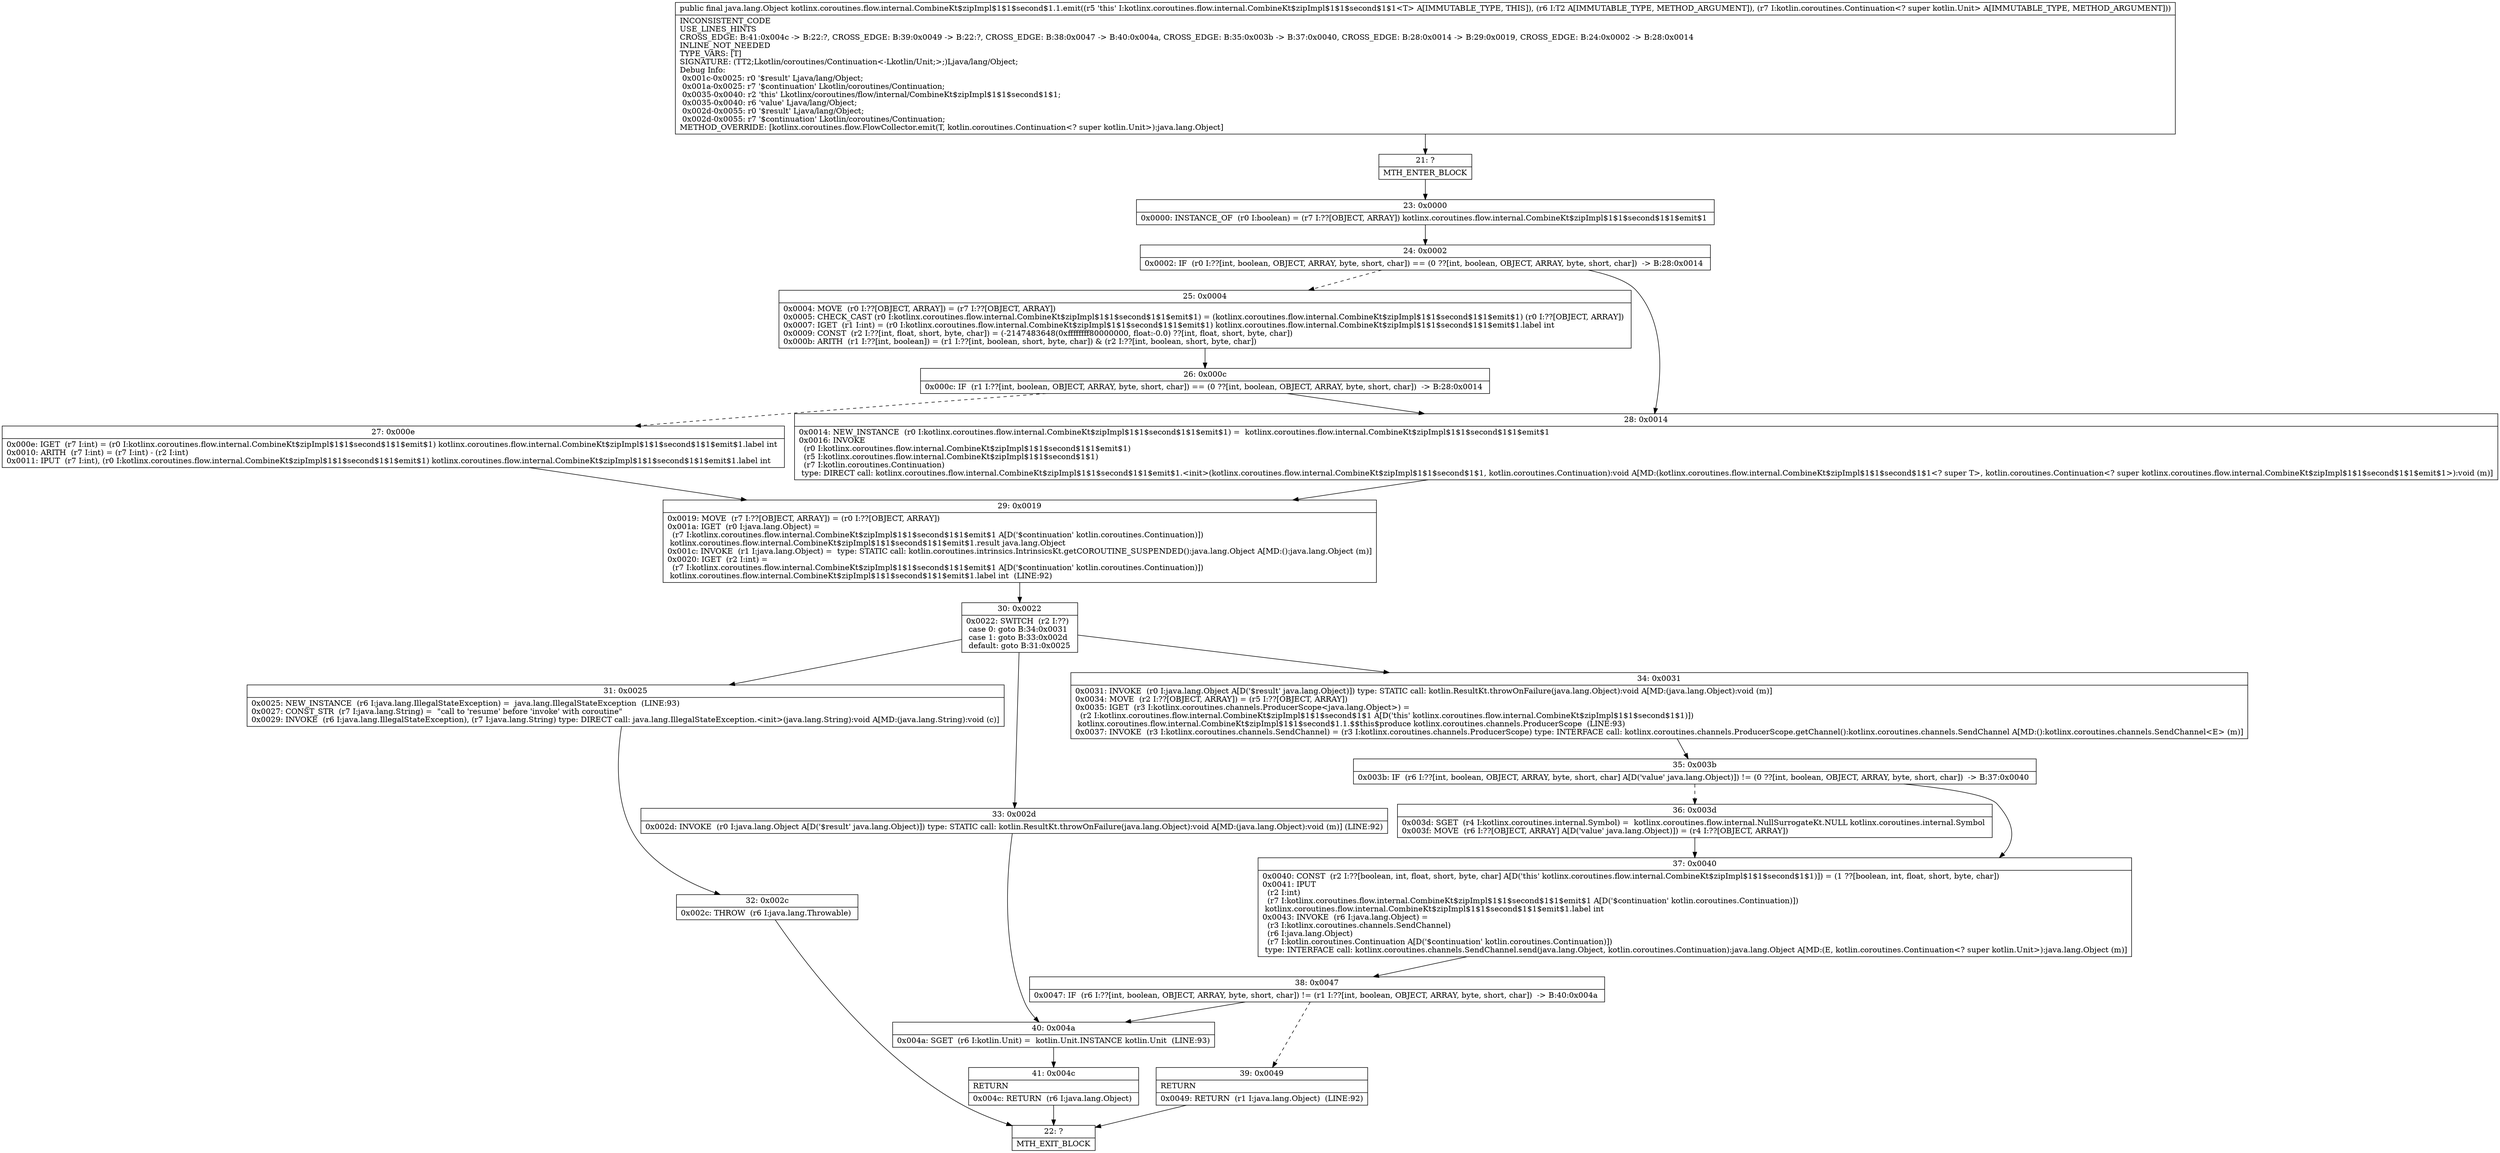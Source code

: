 digraph "CFG forkotlinx.coroutines.flow.internal.CombineKt$zipImpl$1$1$second$1.1.emit(Ljava\/lang\/Object;Lkotlin\/coroutines\/Continuation;)Ljava\/lang\/Object;" {
Node_21 [shape=record,label="{21\:\ ?|MTH_ENTER_BLOCK\l}"];
Node_23 [shape=record,label="{23\:\ 0x0000|0x0000: INSTANCE_OF  (r0 I:boolean) = (r7 I:??[OBJECT, ARRAY]) kotlinx.coroutines.flow.internal.CombineKt$zipImpl$1$1$second$1$1$emit$1 \l}"];
Node_24 [shape=record,label="{24\:\ 0x0002|0x0002: IF  (r0 I:??[int, boolean, OBJECT, ARRAY, byte, short, char]) == (0 ??[int, boolean, OBJECT, ARRAY, byte, short, char])  \-\> B:28:0x0014 \l}"];
Node_25 [shape=record,label="{25\:\ 0x0004|0x0004: MOVE  (r0 I:??[OBJECT, ARRAY]) = (r7 I:??[OBJECT, ARRAY]) \l0x0005: CHECK_CAST (r0 I:kotlinx.coroutines.flow.internal.CombineKt$zipImpl$1$1$second$1$1$emit$1) = (kotlinx.coroutines.flow.internal.CombineKt$zipImpl$1$1$second$1$1$emit$1) (r0 I:??[OBJECT, ARRAY]) \l0x0007: IGET  (r1 I:int) = (r0 I:kotlinx.coroutines.flow.internal.CombineKt$zipImpl$1$1$second$1$1$emit$1) kotlinx.coroutines.flow.internal.CombineKt$zipImpl$1$1$second$1$1$emit$1.label int \l0x0009: CONST  (r2 I:??[int, float, short, byte, char]) = (\-2147483648(0xffffffff80000000, float:\-0.0) ??[int, float, short, byte, char]) \l0x000b: ARITH  (r1 I:??[int, boolean]) = (r1 I:??[int, boolean, short, byte, char]) & (r2 I:??[int, boolean, short, byte, char]) \l}"];
Node_26 [shape=record,label="{26\:\ 0x000c|0x000c: IF  (r1 I:??[int, boolean, OBJECT, ARRAY, byte, short, char]) == (0 ??[int, boolean, OBJECT, ARRAY, byte, short, char])  \-\> B:28:0x0014 \l}"];
Node_27 [shape=record,label="{27\:\ 0x000e|0x000e: IGET  (r7 I:int) = (r0 I:kotlinx.coroutines.flow.internal.CombineKt$zipImpl$1$1$second$1$1$emit$1) kotlinx.coroutines.flow.internal.CombineKt$zipImpl$1$1$second$1$1$emit$1.label int \l0x0010: ARITH  (r7 I:int) = (r7 I:int) \- (r2 I:int) \l0x0011: IPUT  (r7 I:int), (r0 I:kotlinx.coroutines.flow.internal.CombineKt$zipImpl$1$1$second$1$1$emit$1) kotlinx.coroutines.flow.internal.CombineKt$zipImpl$1$1$second$1$1$emit$1.label int \l}"];
Node_29 [shape=record,label="{29\:\ 0x0019|0x0019: MOVE  (r7 I:??[OBJECT, ARRAY]) = (r0 I:??[OBJECT, ARRAY]) \l0x001a: IGET  (r0 I:java.lang.Object) = \l  (r7 I:kotlinx.coroutines.flow.internal.CombineKt$zipImpl$1$1$second$1$1$emit$1 A[D('$continuation' kotlin.coroutines.Continuation)])\l kotlinx.coroutines.flow.internal.CombineKt$zipImpl$1$1$second$1$1$emit$1.result java.lang.Object \l0x001c: INVOKE  (r1 I:java.lang.Object) =  type: STATIC call: kotlin.coroutines.intrinsics.IntrinsicsKt.getCOROUTINE_SUSPENDED():java.lang.Object A[MD:():java.lang.Object (m)]\l0x0020: IGET  (r2 I:int) = \l  (r7 I:kotlinx.coroutines.flow.internal.CombineKt$zipImpl$1$1$second$1$1$emit$1 A[D('$continuation' kotlin.coroutines.Continuation)])\l kotlinx.coroutines.flow.internal.CombineKt$zipImpl$1$1$second$1$1$emit$1.label int  (LINE:92)\l}"];
Node_30 [shape=record,label="{30\:\ 0x0022|0x0022: SWITCH  (r2 I:??)\l case 0: goto B:34:0x0031\l case 1: goto B:33:0x002d\l default: goto B:31:0x0025 \l}"];
Node_31 [shape=record,label="{31\:\ 0x0025|0x0025: NEW_INSTANCE  (r6 I:java.lang.IllegalStateException) =  java.lang.IllegalStateException  (LINE:93)\l0x0027: CONST_STR  (r7 I:java.lang.String) =  \"call to 'resume' before 'invoke' with coroutine\" \l0x0029: INVOKE  (r6 I:java.lang.IllegalStateException), (r7 I:java.lang.String) type: DIRECT call: java.lang.IllegalStateException.\<init\>(java.lang.String):void A[MD:(java.lang.String):void (c)]\l}"];
Node_32 [shape=record,label="{32\:\ 0x002c|0x002c: THROW  (r6 I:java.lang.Throwable) \l}"];
Node_22 [shape=record,label="{22\:\ ?|MTH_EXIT_BLOCK\l}"];
Node_33 [shape=record,label="{33\:\ 0x002d|0x002d: INVOKE  (r0 I:java.lang.Object A[D('$result' java.lang.Object)]) type: STATIC call: kotlin.ResultKt.throwOnFailure(java.lang.Object):void A[MD:(java.lang.Object):void (m)] (LINE:92)\l}"];
Node_40 [shape=record,label="{40\:\ 0x004a|0x004a: SGET  (r6 I:kotlin.Unit) =  kotlin.Unit.INSTANCE kotlin.Unit  (LINE:93)\l}"];
Node_41 [shape=record,label="{41\:\ 0x004c|RETURN\l|0x004c: RETURN  (r6 I:java.lang.Object) \l}"];
Node_34 [shape=record,label="{34\:\ 0x0031|0x0031: INVOKE  (r0 I:java.lang.Object A[D('$result' java.lang.Object)]) type: STATIC call: kotlin.ResultKt.throwOnFailure(java.lang.Object):void A[MD:(java.lang.Object):void (m)]\l0x0034: MOVE  (r2 I:??[OBJECT, ARRAY]) = (r5 I:??[OBJECT, ARRAY]) \l0x0035: IGET  (r3 I:kotlinx.coroutines.channels.ProducerScope\<java.lang.Object\>) = \l  (r2 I:kotlinx.coroutines.flow.internal.CombineKt$zipImpl$1$1$second$1$1 A[D('this' kotlinx.coroutines.flow.internal.CombineKt$zipImpl$1$1$second$1$1)])\l kotlinx.coroutines.flow.internal.CombineKt$zipImpl$1$1$second$1.1.$$this$produce kotlinx.coroutines.channels.ProducerScope  (LINE:93)\l0x0037: INVOKE  (r3 I:kotlinx.coroutines.channels.SendChannel) = (r3 I:kotlinx.coroutines.channels.ProducerScope) type: INTERFACE call: kotlinx.coroutines.channels.ProducerScope.getChannel():kotlinx.coroutines.channels.SendChannel A[MD:():kotlinx.coroutines.channels.SendChannel\<E\> (m)]\l}"];
Node_35 [shape=record,label="{35\:\ 0x003b|0x003b: IF  (r6 I:??[int, boolean, OBJECT, ARRAY, byte, short, char] A[D('value' java.lang.Object)]) != (0 ??[int, boolean, OBJECT, ARRAY, byte, short, char])  \-\> B:37:0x0040 \l}"];
Node_36 [shape=record,label="{36\:\ 0x003d|0x003d: SGET  (r4 I:kotlinx.coroutines.internal.Symbol) =  kotlinx.coroutines.flow.internal.NullSurrogateKt.NULL kotlinx.coroutines.internal.Symbol \l0x003f: MOVE  (r6 I:??[OBJECT, ARRAY] A[D('value' java.lang.Object)]) = (r4 I:??[OBJECT, ARRAY]) \l}"];
Node_37 [shape=record,label="{37\:\ 0x0040|0x0040: CONST  (r2 I:??[boolean, int, float, short, byte, char] A[D('this' kotlinx.coroutines.flow.internal.CombineKt$zipImpl$1$1$second$1$1)]) = (1 ??[boolean, int, float, short, byte, char]) \l0x0041: IPUT  \l  (r2 I:int)\l  (r7 I:kotlinx.coroutines.flow.internal.CombineKt$zipImpl$1$1$second$1$1$emit$1 A[D('$continuation' kotlin.coroutines.Continuation)])\l kotlinx.coroutines.flow.internal.CombineKt$zipImpl$1$1$second$1$1$emit$1.label int \l0x0043: INVOKE  (r6 I:java.lang.Object) = \l  (r3 I:kotlinx.coroutines.channels.SendChannel)\l  (r6 I:java.lang.Object)\l  (r7 I:kotlin.coroutines.Continuation A[D('$continuation' kotlin.coroutines.Continuation)])\l type: INTERFACE call: kotlinx.coroutines.channels.SendChannel.send(java.lang.Object, kotlin.coroutines.Continuation):java.lang.Object A[MD:(E, kotlin.coroutines.Continuation\<? super kotlin.Unit\>):java.lang.Object (m)]\l}"];
Node_38 [shape=record,label="{38\:\ 0x0047|0x0047: IF  (r6 I:??[int, boolean, OBJECT, ARRAY, byte, short, char]) != (r1 I:??[int, boolean, OBJECT, ARRAY, byte, short, char])  \-\> B:40:0x004a \l}"];
Node_39 [shape=record,label="{39\:\ 0x0049|RETURN\l|0x0049: RETURN  (r1 I:java.lang.Object)  (LINE:92)\l}"];
Node_28 [shape=record,label="{28\:\ 0x0014|0x0014: NEW_INSTANCE  (r0 I:kotlinx.coroutines.flow.internal.CombineKt$zipImpl$1$1$second$1$1$emit$1) =  kotlinx.coroutines.flow.internal.CombineKt$zipImpl$1$1$second$1$1$emit$1 \l0x0016: INVOKE  \l  (r0 I:kotlinx.coroutines.flow.internal.CombineKt$zipImpl$1$1$second$1$1$emit$1)\l  (r5 I:kotlinx.coroutines.flow.internal.CombineKt$zipImpl$1$1$second$1$1)\l  (r7 I:kotlin.coroutines.Continuation)\l type: DIRECT call: kotlinx.coroutines.flow.internal.CombineKt$zipImpl$1$1$second$1$1$emit$1.\<init\>(kotlinx.coroutines.flow.internal.CombineKt$zipImpl$1$1$second$1$1, kotlin.coroutines.Continuation):void A[MD:(kotlinx.coroutines.flow.internal.CombineKt$zipImpl$1$1$second$1$1\<? super T\>, kotlin.coroutines.Continuation\<? super kotlinx.coroutines.flow.internal.CombineKt$zipImpl$1$1$second$1$1$emit$1\>):void (m)]\l}"];
MethodNode[shape=record,label="{public final java.lang.Object kotlinx.coroutines.flow.internal.CombineKt$zipImpl$1$1$second$1.1.emit((r5 'this' I:kotlinx.coroutines.flow.internal.CombineKt$zipImpl$1$1$second$1$1\<T\> A[IMMUTABLE_TYPE, THIS]), (r6 I:T2 A[IMMUTABLE_TYPE, METHOD_ARGUMENT]), (r7 I:kotlin.coroutines.Continuation\<? super kotlin.Unit\> A[IMMUTABLE_TYPE, METHOD_ARGUMENT]))  | INCONSISTENT_CODE\lUSE_LINES_HINTS\lCROSS_EDGE: B:41:0x004c \-\> B:22:?, CROSS_EDGE: B:39:0x0049 \-\> B:22:?, CROSS_EDGE: B:38:0x0047 \-\> B:40:0x004a, CROSS_EDGE: B:35:0x003b \-\> B:37:0x0040, CROSS_EDGE: B:28:0x0014 \-\> B:29:0x0019, CROSS_EDGE: B:24:0x0002 \-\> B:28:0x0014\lINLINE_NOT_NEEDED\lTYPE_VARS: [T]\lSIGNATURE: (TT2;Lkotlin\/coroutines\/Continuation\<\-Lkotlin\/Unit;\>;)Ljava\/lang\/Object;\lDebug Info:\l  0x001c\-0x0025: r0 '$result' Ljava\/lang\/Object;\l  0x001a\-0x0025: r7 '$continuation' Lkotlin\/coroutines\/Continuation;\l  0x0035\-0x0040: r2 'this' Lkotlinx\/coroutines\/flow\/internal\/CombineKt$zipImpl$1$1$second$1$1;\l  0x0035\-0x0040: r6 'value' Ljava\/lang\/Object;\l  0x002d\-0x0055: r0 '$result' Ljava\/lang\/Object;\l  0x002d\-0x0055: r7 '$continuation' Lkotlin\/coroutines\/Continuation;\lMETHOD_OVERRIDE: [kotlinx.coroutines.flow.FlowCollector.emit(T, kotlin.coroutines.Continuation\<? super kotlin.Unit\>):java.lang.Object]\l}"];
MethodNode -> Node_21;Node_21 -> Node_23;
Node_23 -> Node_24;
Node_24 -> Node_25[style=dashed];
Node_24 -> Node_28;
Node_25 -> Node_26;
Node_26 -> Node_27[style=dashed];
Node_26 -> Node_28;
Node_27 -> Node_29;
Node_29 -> Node_30;
Node_30 -> Node_31;
Node_30 -> Node_33;
Node_30 -> Node_34;
Node_31 -> Node_32;
Node_32 -> Node_22;
Node_33 -> Node_40;
Node_40 -> Node_41;
Node_41 -> Node_22;
Node_34 -> Node_35;
Node_35 -> Node_36[style=dashed];
Node_35 -> Node_37;
Node_36 -> Node_37;
Node_37 -> Node_38;
Node_38 -> Node_39[style=dashed];
Node_38 -> Node_40;
Node_39 -> Node_22;
Node_28 -> Node_29;
}

